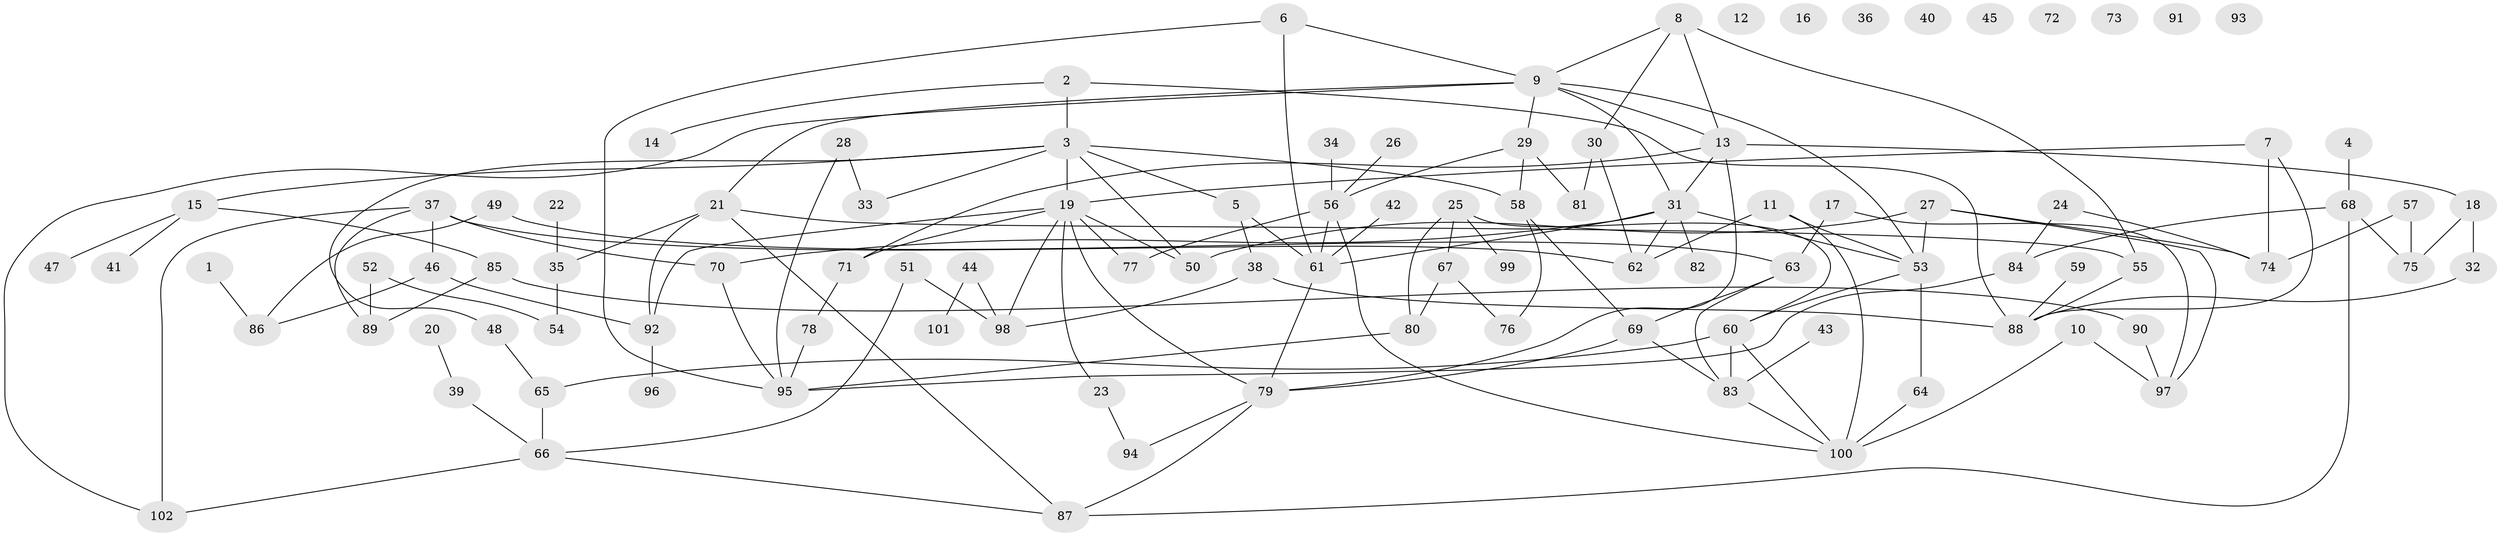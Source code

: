 // Generated by graph-tools (version 1.1) at 2025/49/03/09/25 03:49:04]
// undirected, 102 vertices, 147 edges
graph export_dot {
graph [start="1"]
  node [color=gray90,style=filled];
  1;
  2;
  3;
  4;
  5;
  6;
  7;
  8;
  9;
  10;
  11;
  12;
  13;
  14;
  15;
  16;
  17;
  18;
  19;
  20;
  21;
  22;
  23;
  24;
  25;
  26;
  27;
  28;
  29;
  30;
  31;
  32;
  33;
  34;
  35;
  36;
  37;
  38;
  39;
  40;
  41;
  42;
  43;
  44;
  45;
  46;
  47;
  48;
  49;
  50;
  51;
  52;
  53;
  54;
  55;
  56;
  57;
  58;
  59;
  60;
  61;
  62;
  63;
  64;
  65;
  66;
  67;
  68;
  69;
  70;
  71;
  72;
  73;
  74;
  75;
  76;
  77;
  78;
  79;
  80;
  81;
  82;
  83;
  84;
  85;
  86;
  87;
  88;
  89;
  90;
  91;
  92;
  93;
  94;
  95;
  96;
  97;
  98;
  99;
  100;
  101;
  102;
  1 -- 86;
  2 -- 3;
  2 -- 14;
  2 -- 88;
  3 -- 5;
  3 -- 15;
  3 -- 19;
  3 -- 33;
  3 -- 48;
  3 -- 50;
  3 -- 58;
  4 -- 68;
  5 -- 38;
  5 -- 61;
  6 -- 9;
  6 -- 61;
  6 -- 95;
  7 -- 19;
  7 -- 74;
  7 -- 88;
  8 -- 9;
  8 -- 13;
  8 -- 30;
  8 -- 55;
  9 -- 13;
  9 -- 21;
  9 -- 29;
  9 -- 31;
  9 -- 53;
  9 -- 102;
  10 -- 97;
  10 -- 100;
  11 -- 53;
  11 -- 62;
  11 -- 100;
  13 -- 18;
  13 -- 31;
  13 -- 71;
  13 -- 79;
  15 -- 41;
  15 -- 47;
  15 -- 85;
  17 -- 63;
  17 -- 97;
  18 -- 32;
  18 -- 75;
  19 -- 23;
  19 -- 50;
  19 -- 71;
  19 -- 77;
  19 -- 79;
  19 -- 92;
  19 -- 98;
  20 -- 39;
  21 -- 35;
  21 -- 55;
  21 -- 87;
  21 -- 92;
  22 -- 35;
  23 -- 94;
  24 -- 74;
  24 -- 84;
  25 -- 60;
  25 -- 67;
  25 -- 80;
  25 -- 99;
  26 -- 56;
  27 -- 50;
  27 -- 53;
  27 -- 74;
  27 -- 97;
  28 -- 33;
  28 -- 95;
  29 -- 56;
  29 -- 58;
  29 -- 81;
  30 -- 62;
  30 -- 81;
  31 -- 53;
  31 -- 61;
  31 -- 62;
  31 -- 70;
  31 -- 82;
  32 -- 88;
  34 -- 56;
  35 -- 54;
  37 -- 46;
  37 -- 62;
  37 -- 70;
  37 -- 89;
  37 -- 102;
  38 -- 88;
  38 -- 98;
  39 -- 66;
  42 -- 61;
  43 -- 83;
  44 -- 98;
  44 -- 101;
  46 -- 86;
  46 -- 92;
  48 -- 65;
  49 -- 63;
  49 -- 86;
  51 -- 66;
  51 -- 98;
  52 -- 54;
  52 -- 89;
  53 -- 60;
  53 -- 64;
  55 -- 88;
  56 -- 61;
  56 -- 77;
  56 -- 100;
  57 -- 74;
  57 -- 75;
  58 -- 69;
  58 -- 76;
  59 -- 88;
  60 -- 65;
  60 -- 83;
  60 -- 100;
  61 -- 79;
  63 -- 69;
  63 -- 83;
  64 -- 100;
  65 -- 66;
  66 -- 87;
  66 -- 102;
  67 -- 76;
  67 -- 80;
  68 -- 75;
  68 -- 84;
  68 -- 87;
  69 -- 79;
  69 -- 83;
  70 -- 95;
  71 -- 78;
  78 -- 95;
  79 -- 87;
  79 -- 94;
  80 -- 95;
  83 -- 100;
  84 -- 95;
  85 -- 89;
  85 -- 90;
  90 -- 97;
  92 -- 96;
}
